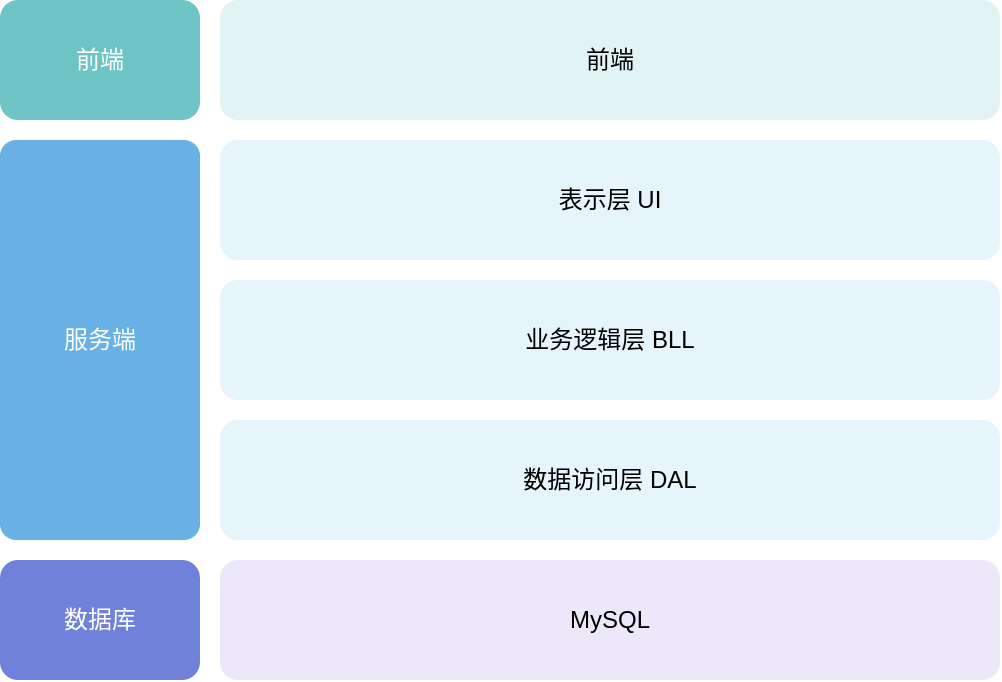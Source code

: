 <mxfile version="21.2.9" type="github">
  <diagram name="第 1 页" id="LbV2Ouu0MSUz2O4njj0f">
    <mxGraphModel dx="1050" dy="517" grid="1" gridSize="10" guides="1" tooltips="1" connect="1" arrows="1" fold="1" page="1" pageScale="1" pageWidth="827" pageHeight="1169" math="0" shadow="0">
      <root>
        <mxCell id="0" />
        <mxCell id="1" parent="0" />
        <mxCell id="asuClRF9nyO96nMHcw2N-1" value="MySQL" style="rounded=1;whiteSpace=wrap;html=1;strokeColor=none;fillColor=#ece7f9;glass=0;shadow=0;" parent="1" vertex="1">
          <mxGeometry x="210" y="440" width="390" height="60" as="geometry" />
        </mxCell>
        <mxCell id="asuClRF9nyO96nMHcw2N-2" value="数据库" style="rounded=1;whiteSpace=wrap;html=1;fillColor=#6f81db;strokeColor=none;fontColor=#FFFFFF;glass=0;shadow=0;" parent="1" vertex="1">
          <mxGeometry x="100" y="440" width="100" height="60" as="geometry" />
        </mxCell>
        <mxCell id="asuClRF9nyO96nMHcw2N-3" value="业务逻辑层 BLL" style="rounded=1;whiteSpace=wrap;html=1;strokeColor=none;fillColor=#e6f4fc;glass=0;shadow=0;" parent="1" vertex="1">
          <mxGeometry x="210" y="300" width="390" height="60" as="geometry" />
        </mxCell>
        <mxCell id="asuClRF9nyO96nMHcw2N-4" value="服务端" style="rounded=1;whiteSpace=wrap;html=1;fillColor=#69b1e4;strokeColor=none;fontColor=#FFFFFF;glass=0;shadow=0;arcSize=8;" parent="1" vertex="1">
          <mxGeometry x="100" y="230" width="100" height="200" as="geometry" />
        </mxCell>
        <mxCell id="asuClRF9nyO96nMHcw2N-7" value="前端" style="rounded=1;whiteSpace=wrap;html=1;strokeColor=none;fillColor=#e2f3f3;glass=0;shadow=0;" parent="1" vertex="1">
          <mxGeometry x="210" y="160" width="390" height="60" as="geometry" />
        </mxCell>
        <mxCell id="asuClRF9nyO96nMHcw2N-8" value="前端" style="rounded=1;whiteSpace=wrap;html=1;fillColor=#6ec4c4;strokeColor=none;fontColor=#FFFFFF;glass=0;shadow=0;" parent="1" vertex="1">
          <mxGeometry x="100" y="160" width="100" height="60" as="geometry" />
        </mxCell>
        <mxCell id="LptzROLRFqymjn0Ic_5p-1" value="表示层 UI" style="rounded=1;whiteSpace=wrap;html=1;strokeColor=none;fillColor=#e6f4fc;glass=0;shadow=0;" vertex="1" parent="1">
          <mxGeometry x="210" y="230" width="390" height="60" as="geometry" />
        </mxCell>
        <mxCell id="LptzROLRFqymjn0Ic_5p-2" value="数据访问层 DAL" style="rounded=1;whiteSpace=wrap;html=1;strokeColor=none;fillColor=#e6f4fc;glass=0;shadow=0;" vertex="1" parent="1">
          <mxGeometry x="210" y="370" width="390" height="60" as="geometry" />
        </mxCell>
      </root>
    </mxGraphModel>
  </diagram>
</mxfile>
